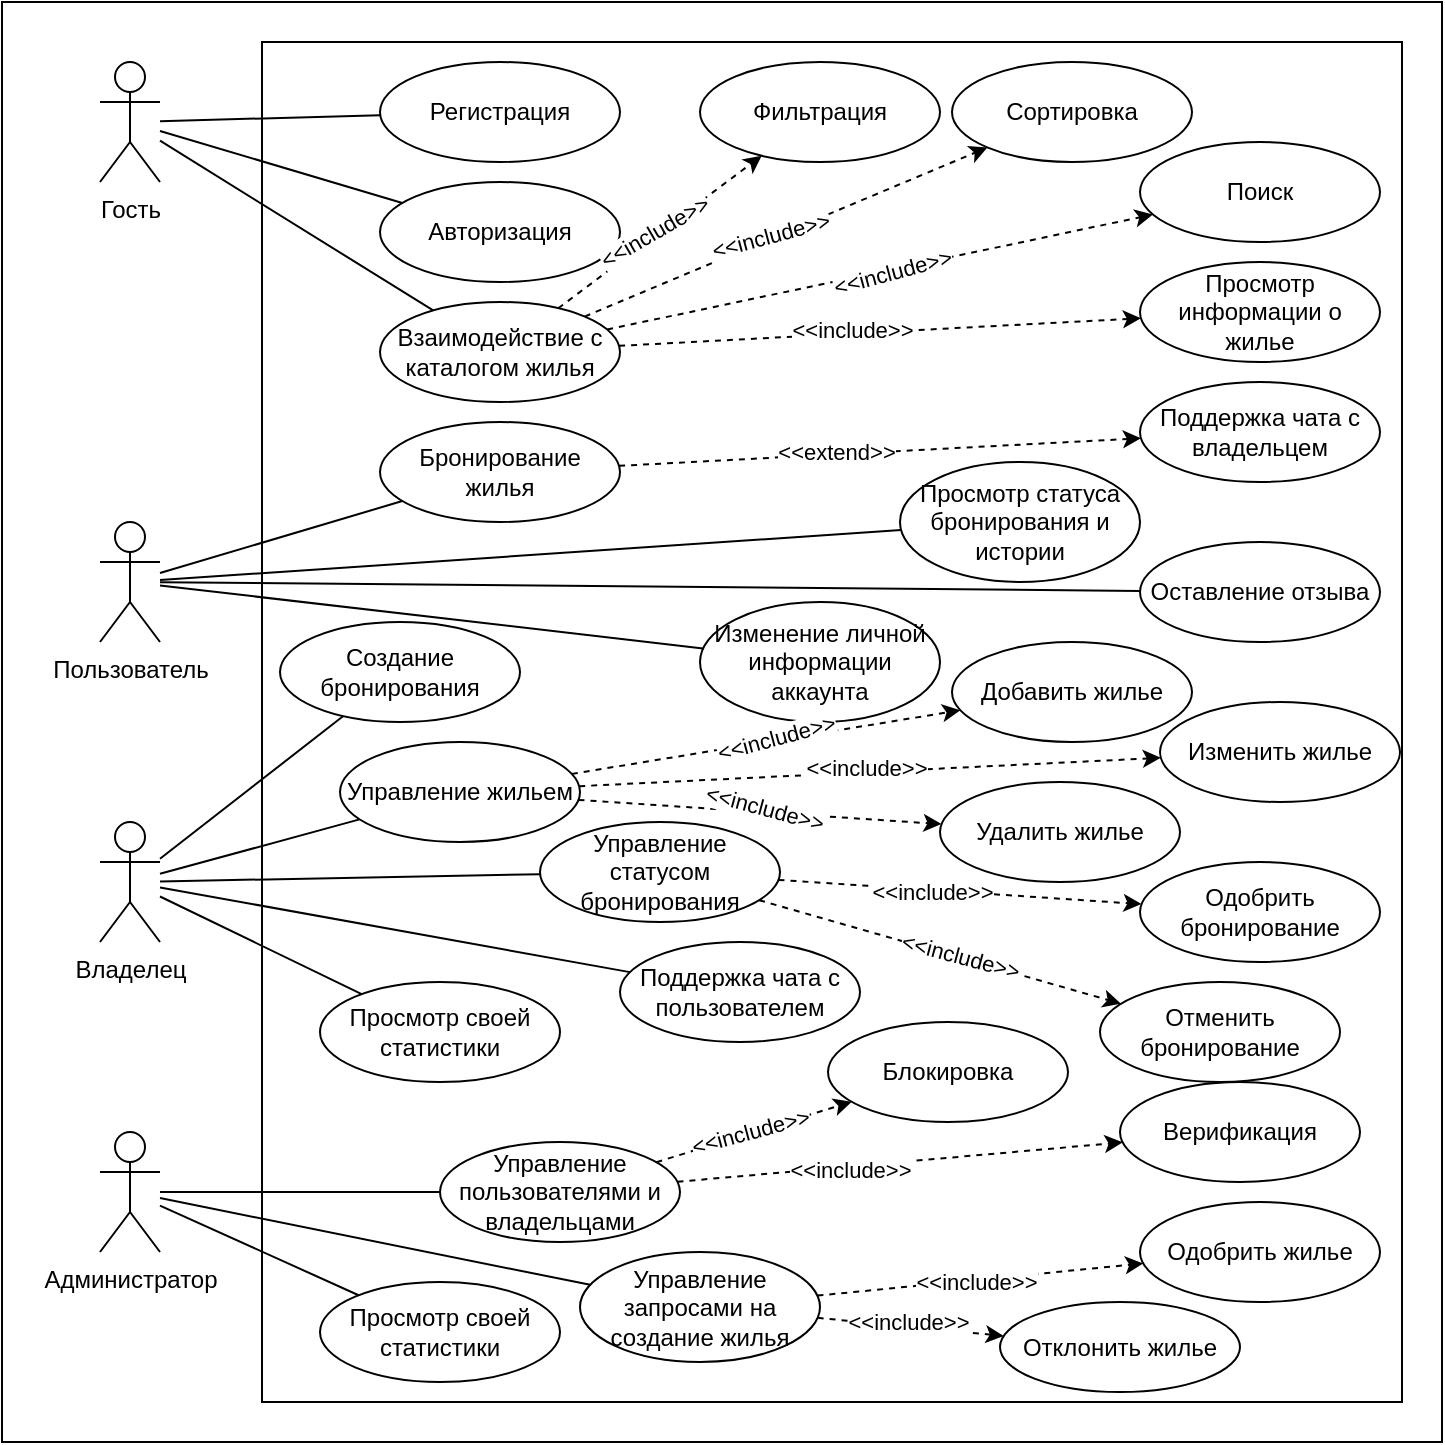 <mxfile version="26.2.9">
  <diagram name="Страница — 1" id="k-BCyhvzRfeXFxPZQmdR">
    <mxGraphModel dx="599" dy="784" grid="1" gridSize="10" guides="1" tooltips="1" connect="1" arrows="1" fold="1" page="1" pageScale="1" pageWidth="827" pageHeight="1169" math="0" shadow="0">
      <root>
        <mxCell id="0" />
        <mxCell id="1" parent="0" />
        <mxCell id="sStnEUvEsNFolojUVmBR-1" value="" style="whiteSpace=wrap;html=1;aspect=fixed;" vertex="1" parent="1">
          <mxGeometry x="1241" y="160" width="720" height="720" as="geometry" />
        </mxCell>
        <mxCell id="sStnEUvEsNFolojUVmBR-2" value="" style="rounded=0;whiteSpace=wrap;html=1;" vertex="1" parent="1">
          <mxGeometry x="1371" y="180" width="570" height="680" as="geometry" />
        </mxCell>
        <mxCell id="sStnEUvEsNFolojUVmBR-21" style="rounded=0;orthogonalLoop=1;jettySize=auto;html=1;endArrow=none;startFill=0;" edge="1" parent="1" source="sStnEUvEsNFolojUVmBR-3" target="sStnEUvEsNFolojUVmBR-6">
          <mxGeometry relative="1" as="geometry" />
        </mxCell>
        <mxCell id="sStnEUvEsNFolojUVmBR-22" style="rounded=0;orthogonalLoop=1;jettySize=auto;html=1;endArrow=none;startFill=0;" edge="1" parent="1" source="sStnEUvEsNFolojUVmBR-3" target="sStnEUvEsNFolojUVmBR-7">
          <mxGeometry relative="1" as="geometry" />
        </mxCell>
        <mxCell id="sStnEUvEsNFolojUVmBR-23" style="rounded=0;orthogonalLoop=1;jettySize=auto;html=1;endArrow=none;startFill=0;" edge="1" parent="1" source="sStnEUvEsNFolojUVmBR-3" target="sStnEUvEsNFolojUVmBR-8">
          <mxGeometry relative="1" as="geometry" />
        </mxCell>
        <mxCell id="sStnEUvEsNFolojUVmBR-3" value="Гость" style="shape=umlActor;verticalLabelPosition=bottom;verticalAlign=top;html=1;outlineConnect=0;" vertex="1" parent="1">
          <mxGeometry x="1290" y="190" width="30" height="60" as="geometry" />
        </mxCell>
        <mxCell id="sStnEUvEsNFolojUVmBR-6" value="Регистрация" style="ellipse;whiteSpace=wrap;html=1;" vertex="1" parent="1">
          <mxGeometry x="1430" y="190" width="120" height="50" as="geometry" />
        </mxCell>
        <mxCell id="sStnEUvEsNFolojUVmBR-7" value="Авторизация" style="ellipse;whiteSpace=wrap;html=1;" vertex="1" parent="1">
          <mxGeometry x="1430" y="250" width="120" height="50" as="geometry" />
        </mxCell>
        <mxCell id="sStnEUvEsNFolojUVmBR-12" style="rounded=0;orthogonalLoop=1;jettySize=auto;html=1;dashed=1;" edge="1" parent="1" source="sStnEUvEsNFolojUVmBR-8" target="sStnEUvEsNFolojUVmBR-9">
          <mxGeometry relative="1" as="geometry" />
        </mxCell>
        <mxCell id="sStnEUvEsNFolojUVmBR-15" value="&amp;lt;&amp;lt;include&amp;gt;&amp;gt;" style="edgeLabel;html=1;align=center;verticalAlign=middle;resizable=0;points=[];rotation=-30;" vertex="1" connectable="0" parent="sStnEUvEsNFolojUVmBR-12">
          <mxGeometry x="-0.038" y="2" relative="1" as="geometry">
            <mxPoint as="offset" />
          </mxGeometry>
        </mxCell>
        <mxCell id="sStnEUvEsNFolojUVmBR-13" style="rounded=0;orthogonalLoop=1;jettySize=auto;html=1;dashed=1;" edge="1" parent="1" source="sStnEUvEsNFolojUVmBR-8" target="sStnEUvEsNFolojUVmBR-10">
          <mxGeometry relative="1" as="geometry" />
        </mxCell>
        <mxCell id="sStnEUvEsNFolojUVmBR-16" value="&amp;lt;&amp;lt;include&amp;gt;&amp;gt;" style="edgeLabel;html=1;align=center;verticalAlign=middle;resizable=0;points=[];rotation=-15;" vertex="1" connectable="0" parent="sStnEUvEsNFolojUVmBR-13">
          <mxGeometry x="-0.082" y="2" relative="1" as="geometry">
            <mxPoint as="offset" />
          </mxGeometry>
        </mxCell>
        <mxCell id="sStnEUvEsNFolojUVmBR-14" style="rounded=0;orthogonalLoop=1;jettySize=auto;html=1;dashed=1;" edge="1" parent="1" source="sStnEUvEsNFolojUVmBR-8" target="sStnEUvEsNFolojUVmBR-11">
          <mxGeometry relative="1" as="geometry" />
        </mxCell>
        <mxCell id="sStnEUvEsNFolojUVmBR-17" value="&amp;lt;&amp;lt;include&amp;gt;&amp;gt;" style="edgeLabel;html=1;align=center;verticalAlign=middle;resizable=0;points=[];rotation=-15;" vertex="1" connectable="0" parent="sStnEUvEsNFolojUVmBR-14">
          <mxGeometry x="0.042" y="-1" relative="1" as="geometry">
            <mxPoint as="offset" />
          </mxGeometry>
        </mxCell>
        <mxCell id="sStnEUvEsNFolojUVmBR-19" style="rounded=0;orthogonalLoop=1;jettySize=auto;html=1;dashed=1;" edge="1" parent="1" source="sStnEUvEsNFolojUVmBR-8" target="sStnEUvEsNFolojUVmBR-18">
          <mxGeometry relative="1" as="geometry" />
        </mxCell>
        <mxCell id="sStnEUvEsNFolojUVmBR-20" value="&amp;lt;&amp;lt;include&amp;gt;&amp;gt;" style="edgeLabel;html=1;align=center;verticalAlign=middle;resizable=0;points=[];" vertex="1" connectable="0" parent="sStnEUvEsNFolojUVmBR-19">
          <mxGeometry x="-0.109" y="2" relative="1" as="geometry">
            <mxPoint as="offset" />
          </mxGeometry>
        </mxCell>
        <mxCell id="sStnEUvEsNFolojUVmBR-8" value="Взаимодействие с каталогом жилья" style="ellipse;whiteSpace=wrap;html=1;" vertex="1" parent="1">
          <mxGeometry x="1430" y="310" width="120" height="50" as="geometry" />
        </mxCell>
        <mxCell id="sStnEUvEsNFolojUVmBR-9" value="Фильтрация" style="ellipse;whiteSpace=wrap;html=1;" vertex="1" parent="1">
          <mxGeometry x="1590" y="190" width="120" height="50" as="geometry" />
        </mxCell>
        <mxCell id="sStnEUvEsNFolojUVmBR-10" value="Сортировка" style="ellipse;whiteSpace=wrap;html=1;" vertex="1" parent="1">
          <mxGeometry x="1716" y="190" width="120" height="50" as="geometry" />
        </mxCell>
        <mxCell id="sStnEUvEsNFolojUVmBR-11" value="Поиск" style="ellipse;whiteSpace=wrap;html=1;" vertex="1" parent="1">
          <mxGeometry x="1810" y="230" width="120" height="50" as="geometry" />
        </mxCell>
        <mxCell id="sStnEUvEsNFolojUVmBR-18" value="Просмотр информации о жилье" style="ellipse;whiteSpace=wrap;html=1;" vertex="1" parent="1">
          <mxGeometry x="1810" y="290" width="120" height="50" as="geometry" />
        </mxCell>
        <mxCell id="sStnEUvEsNFolojUVmBR-30" style="rounded=0;orthogonalLoop=1;jettySize=auto;html=1;endArrow=none;startFill=0;" edge="1" parent="1" source="sStnEUvEsNFolojUVmBR-26" target="sStnEUvEsNFolojUVmBR-27">
          <mxGeometry relative="1" as="geometry" />
        </mxCell>
        <mxCell id="sStnEUvEsNFolojUVmBR-35" style="rounded=0;orthogonalLoop=1;jettySize=auto;html=1;endArrow=none;startFill=0;" edge="1" parent="1" source="sStnEUvEsNFolojUVmBR-26" target="sStnEUvEsNFolojUVmBR-32">
          <mxGeometry relative="1" as="geometry" />
        </mxCell>
        <mxCell id="sStnEUvEsNFolojUVmBR-36" style="rounded=0;orthogonalLoop=1;jettySize=auto;html=1;endArrow=none;startFill=0;" edge="1" parent="1" source="sStnEUvEsNFolojUVmBR-26" target="sStnEUvEsNFolojUVmBR-33">
          <mxGeometry relative="1" as="geometry" />
        </mxCell>
        <mxCell id="sStnEUvEsNFolojUVmBR-37" style="rounded=0;orthogonalLoop=1;jettySize=auto;html=1;endArrow=none;startFill=0;" edge="1" parent="1" source="sStnEUvEsNFolojUVmBR-26" target="sStnEUvEsNFolojUVmBR-34">
          <mxGeometry relative="1" as="geometry" />
        </mxCell>
        <mxCell id="sStnEUvEsNFolojUVmBR-26" value="Пользователь" style="shape=umlActor;verticalLabelPosition=bottom;verticalAlign=top;html=1;outlineConnect=0;" vertex="1" parent="1">
          <mxGeometry x="1290" y="420" width="30" height="60" as="geometry" />
        </mxCell>
        <mxCell id="sStnEUvEsNFolojUVmBR-29" style="rounded=0;orthogonalLoop=1;jettySize=auto;html=1;dashed=1;" edge="1" parent="1" source="sStnEUvEsNFolojUVmBR-27" target="sStnEUvEsNFolojUVmBR-28">
          <mxGeometry relative="1" as="geometry" />
        </mxCell>
        <mxCell id="sStnEUvEsNFolojUVmBR-31" value="&amp;lt;&amp;lt;extend&amp;gt;&amp;gt;" style="edgeLabel;html=1;align=center;verticalAlign=middle;resizable=0;points=[];" vertex="1" connectable="0" parent="sStnEUvEsNFolojUVmBR-29">
          <mxGeometry x="-0.168" y="1" relative="1" as="geometry">
            <mxPoint as="offset" />
          </mxGeometry>
        </mxCell>
        <mxCell id="sStnEUvEsNFolojUVmBR-27" value="Бронирование жилья" style="ellipse;whiteSpace=wrap;html=1;" vertex="1" parent="1">
          <mxGeometry x="1430" y="370" width="120" height="50" as="geometry" />
        </mxCell>
        <mxCell id="sStnEUvEsNFolojUVmBR-28" value="Поддержка чата с владельцем" style="ellipse;whiteSpace=wrap;html=1;" vertex="1" parent="1">
          <mxGeometry x="1810" y="350" width="120" height="50" as="geometry" />
        </mxCell>
        <mxCell id="sStnEUvEsNFolojUVmBR-32" value="Просмотр статуса бронирования и истории" style="ellipse;whiteSpace=wrap;html=1;" vertex="1" parent="1">
          <mxGeometry x="1690" y="390" width="120" height="60" as="geometry" />
        </mxCell>
        <mxCell id="sStnEUvEsNFolojUVmBR-33" value="Оставление отзыва" style="ellipse;whiteSpace=wrap;html=1;" vertex="1" parent="1">
          <mxGeometry x="1810" y="430" width="120" height="50" as="geometry" />
        </mxCell>
        <mxCell id="sStnEUvEsNFolojUVmBR-34" value="Изменение личной информации аккаунта" style="ellipse;whiteSpace=wrap;html=1;" vertex="1" parent="1">
          <mxGeometry x="1590" y="460" width="120" height="60" as="geometry" />
        </mxCell>
        <mxCell id="sStnEUvEsNFolojUVmBR-44" style="rounded=0;orthogonalLoop=1;jettySize=auto;html=1;endArrow=none;startFill=0;" edge="1" parent="1" source="sStnEUvEsNFolojUVmBR-39" target="sStnEUvEsNFolojUVmBR-40">
          <mxGeometry relative="1" as="geometry" />
        </mxCell>
        <mxCell id="sStnEUvEsNFolojUVmBR-58" style="rounded=0;orthogonalLoop=1;jettySize=auto;html=1;endArrow=none;startFill=0;" edge="1" parent="1" source="sStnEUvEsNFolojUVmBR-39" target="sStnEUvEsNFolojUVmBR-51">
          <mxGeometry relative="1" as="geometry" />
        </mxCell>
        <mxCell id="sStnEUvEsNFolojUVmBR-59" style="rounded=0;orthogonalLoop=1;jettySize=auto;html=1;endArrow=none;startFill=0;" edge="1" parent="1" source="sStnEUvEsNFolojUVmBR-39" target="sStnEUvEsNFolojUVmBR-52">
          <mxGeometry relative="1" as="geometry" />
        </mxCell>
        <mxCell id="sStnEUvEsNFolojUVmBR-60" style="rounded=0;orthogonalLoop=1;jettySize=auto;html=1;endArrow=none;startFill=0;" edge="1" parent="1" source="sStnEUvEsNFolojUVmBR-39" target="sStnEUvEsNFolojUVmBR-53">
          <mxGeometry relative="1" as="geometry" />
        </mxCell>
        <mxCell id="sStnEUvEsNFolojUVmBR-62" style="rounded=0;orthogonalLoop=1;jettySize=auto;html=1;endArrow=none;startFill=0;" edge="1" parent="1" source="sStnEUvEsNFolojUVmBR-39" target="sStnEUvEsNFolojUVmBR-61">
          <mxGeometry relative="1" as="geometry" />
        </mxCell>
        <mxCell id="sStnEUvEsNFolojUVmBR-39" value="Владелец" style="shape=umlActor;verticalLabelPosition=bottom;verticalAlign=top;html=1;outlineConnect=0;" vertex="1" parent="1">
          <mxGeometry x="1290" y="570" width="30" height="60" as="geometry" />
        </mxCell>
        <mxCell id="sStnEUvEsNFolojUVmBR-45" style="rounded=0;orthogonalLoop=1;jettySize=auto;html=1;dashed=1;" edge="1" parent="1" source="sStnEUvEsNFolojUVmBR-40" target="sStnEUvEsNFolojUVmBR-41">
          <mxGeometry relative="1" as="geometry" />
        </mxCell>
        <mxCell id="sStnEUvEsNFolojUVmBR-48" value="&amp;lt;&amp;lt;include&amp;gt;&amp;gt;" style="edgeLabel;html=1;align=center;verticalAlign=middle;resizable=0;points=[];rotation=-15;" vertex="1" connectable="0" parent="sStnEUvEsNFolojUVmBR-45">
          <mxGeometry x="0.045" y="1" relative="1" as="geometry">
            <mxPoint as="offset" />
          </mxGeometry>
        </mxCell>
        <mxCell id="sStnEUvEsNFolojUVmBR-46" style="rounded=0;orthogonalLoop=1;jettySize=auto;html=1;dashed=1;" edge="1" parent="1" source="sStnEUvEsNFolojUVmBR-40" target="sStnEUvEsNFolojUVmBR-42">
          <mxGeometry relative="1" as="geometry" />
        </mxCell>
        <mxCell id="sStnEUvEsNFolojUVmBR-49" value="&amp;lt;&amp;lt;include&amp;gt;&amp;gt;" style="edgeLabel;html=1;align=center;verticalAlign=middle;resizable=0;points=[];" vertex="1" connectable="0" parent="sStnEUvEsNFolojUVmBR-46">
          <mxGeometry x="-0.014" y="2" relative="1" as="geometry">
            <mxPoint as="offset" />
          </mxGeometry>
        </mxCell>
        <mxCell id="sStnEUvEsNFolojUVmBR-47" style="rounded=0;orthogonalLoop=1;jettySize=auto;html=1;dashed=1;" edge="1" parent="1" source="sStnEUvEsNFolojUVmBR-40" target="sStnEUvEsNFolojUVmBR-43">
          <mxGeometry relative="1" as="geometry" />
        </mxCell>
        <mxCell id="sStnEUvEsNFolojUVmBR-50" value="&amp;lt;&amp;lt;include&amp;gt;&amp;gt;" style="edgeLabel;html=1;align=center;verticalAlign=middle;resizable=0;points=[];rotation=15;" vertex="1" connectable="0" parent="sStnEUvEsNFolojUVmBR-47">
          <mxGeometry x="0.021" y="2" relative="1" as="geometry">
            <mxPoint as="offset" />
          </mxGeometry>
        </mxCell>
        <mxCell id="sStnEUvEsNFolojUVmBR-40" value="Управление жильем" style="ellipse;whiteSpace=wrap;html=1;" vertex="1" parent="1">
          <mxGeometry x="1410" y="530" width="120" height="50" as="geometry" />
        </mxCell>
        <mxCell id="sStnEUvEsNFolojUVmBR-41" value="Добавить жилье" style="ellipse;whiteSpace=wrap;html=1;" vertex="1" parent="1">
          <mxGeometry x="1716" y="480" width="120" height="50" as="geometry" />
        </mxCell>
        <mxCell id="sStnEUvEsNFolojUVmBR-42" value="Изменить жилье" style="ellipse;whiteSpace=wrap;html=1;" vertex="1" parent="1">
          <mxGeometry x="1820" y="510" width="120" height="50" as="geometry" />
        </mxCell>
        <mxCell id="sStnEUvEsNFolojUVmBR-43" value="Удалить жилье" style="ellipse;whiteSpace=wrap;html=1;" vertex="1" parent="1">
          <mxGeometry x="1710" y="550" width="120" height="50" as="geometry" />
        </mxCell>
        <mxCell id="sStnEUvEsNFolojUVmBR-56" style="rounded=0;orthogonalLoop=1;jettySize=auto;html=1;dashed=1;" edge="1" parent="1" source="sStnEUvEsNFolojUVmBR-51" target="sStnEUvEsNFolojUVmBR-54">
          <mxGeometry relative="1" as="geometry" />
        </mxCell>
        <mxCell id="sStnEUvEsNFolojUVmBR-78" value="&amp;lt;&amp;lt;include&amp;gt;&amp;gt;" style="edgeLabel;html=1;align=center;verticalAlign=middle;resizable=0;points=[];" vertex="1" connectable="0" parent="sStnEUvEsNFolojUVmBR-56">
          <mxGeometry x="-0.151" y="-1" relative="1" as="geometry">
            <mxPoint as="offset" />
          </mxGeometry>
        </mxCell>
        <mxCell id="sStnEUvEsNFolojUVmBR-57" style="rounded=0;orthogonalLoop=1;jettySize=auto;html=1;dashed=1;" edge="1" parent="1" source="sStnEUvEsNFolojUVmBR-51" target="sStnEUvEsNFolojUVmBR-55">
          <mxGeometry relative="1" as="geometry" />
        </mxCell>
        <mxCell id="sStnEUvEsNFolojUVmBR-79" value="&amp;lt;&amp;lt;include&amp;gt;&amp;gt;" style="edgeLabel;html=1;align=center;verticalAlign=middle;resizable=0;points=[];rotation=15;" vertex="1" connectable="0" parent="sStnEUvEsNFolojUVmBR-57">
          <mxGeometry x="0.104" y="1" relative="1" as="geometry">
            <mxPoint as="offset" />
          </mxGeometry>
        </mxCell>
        <mxCell id="sStnEUvEsNFolojUVmBR-51" value="Управление статусом бронирования" style="ellipse;whiteSpace=wrap;html=1;" vertex="1" parent="1">
          <mxGeometry x="1510" y="570" width="120" height="50" as="geometry" />
        </mxCell>
        <mxCell id="sStnEUvEsNFolojUVmBR-52" value="Поддержка чата с пользователем" style="ellipse;whiteSpace=wrap;html=1;" vertex="1" parent="1">
          <mxGeometry x="1550" y="630" width="120" height="50" as="geometry" />
        </mxCell>
        <mxCell id="sStnEUvEsNFolojUVmBR-53" value="Просмотр своей статистики" style="ellipse;whiteSpace=wrap;html=1;" vertex="1" parent="1">
          <mxGeometry x="1400" y="650" width="120" height="50" as="geometry" />
        </mxCell>
        <mxCell id="sStnEUvEsNFolojUVmBR-54" value="Одобрить бронирование" style="ellipse;whiteSpace=wrap;html=1;" vertex="1" parent="1">
          <mxGeometry x="1810" y="590" width="120" height="50" as="geometry" />
        </mxCell>
        <mxCell id="sStnEUvEsNFolojUVmBR-55" value="Отменить бронирование" style="ellipse;whiteSpace=wrap;html=1;" vertex="1" parent="1">
          <mxGeometry x="1790" y="650" width="120" height="50" as="geometry" />
        </mxCell>
        <mxCell id="sStnEUvEsNFolojUVmBR-61" value="Создание бронирования" style="ellipse;whiteSpace=wrap;html=1;" vertex="1" parent="1">
          <mxGeometry x="1380" y="470" width="120" height="50" as="geometry" />
        </mxCell>
        <mxCell id="sStnEUvEsNFolojUVmBR-69" style="edgeStyle=orthogonalEdgeStyle;rounded=0;orthogonalLoop=1;jettySize=auto;html=1;endArrow=none;startFill=0;" edge="1" parent="1" source="sStnEUvEsNFolojUVmBR-63" target="sStnEUvEsNFolojUVmBR-64">
          <mxGeometry relative="1" as="geometry" />
        </mxCell>
        <mxCell id="sStnEUvEsNFolojUVmBR-82" style="rounded=0;orthogonalLoop=1;jettySize=auto;html=1;endArrow=none;startFill=0;" edge="1" parent="1" source="sStnEUvEsNFolojUVmBR-63" target="sStnEUvEsNFolojUVmBR-68">
          <mxGeometry relative="1" as="geometry" />
        </mxCell>
        <mxCell id="sStnEUvEsNFolojUVmBR-83" style="rounded=0;orthogonalLoop=1;jettySize=auto;html=1;endArrow=none;startFill=0;" edge="1" parent="1" source="sStnEUvEsNFolojUVmBR-63" target="sStnEUvEsNFolojUVmBR-65">
          <mxGeometry relative="1" as="geometry" />
        </mxCell>
        <mxCell id="sStnEUvEsNFolojUVmBR-63" value="Администрато&lt;span style=&quot;background-color: transparent; color: light-dark(rgb(0, 0, 0), rgb(255, 255, 255));&quot;&gt;р&lt;/span&gt;" style="shape=umlActor;verticalLabelPosition=bottom;verticalAlign=top;html=1;outlineConnect=0;" vertex="1" parent="1">
          <mxGeometry x="1290" y="725" width="30" height="60" as="geometry" />
        </mxCell>
        <mxCell id="sStnEUvEsNFolojUVmBR-76" style="rounded=0;orthogonalLoop=1;jettySize=auto;html=1;endArrow=classic;endFill=1;dashed=1;" edge="1" parent="1" source="sStnEUvEsNFolojUVmBR-64" target="sStnEUvEsNFolojUVmBR-67">
          <mxGeometry relative="1" as="geometry" />
        </mxCell>
        <mxCell id="sStnEUvEsNFolojUVmBR-80" value="&amp;lt;&amp;lt;include&amp;gt;&amp;gt;" style="edgeLabel;html=1;align=center;verticalAlign=middle;resizable=0;points=[];rotation=-15;" vertex="1" connectable="0" parent="sStnEUvEsNFolojUVmBR-76">
          <mxGeometry x="-0.048" y="1" relative="1" as="geometry">
            <mxPoint as="offset" />
          </mxGeometry>
        </mxCell>
        <mxCell id="sStnEUvEsNFolojUVmBR-77" style="rounded=0;orthogonalLoop=1;jettySize=auto;html=1;endArrow=classic;endFill=1;dashed=1;" edge="1" parent="1" source="sStnEUvEsNFolojUVmBR-64" target="sStnEUvEsNFolojUVmBR-66">
          <mxGeometry relative="1" as="geometry" />
        </mxCell>
        <mxCell id="sStnEUvEsNFolojUVmBR-81" value="&amp;lt;&amp;lt;include&amp;gt;&amp;gt;" style="edgeLabel;html=1;align=center;verticalAlign=middle;resizable=0;points=[];" vertex="1" connectable="0" parent="sStnEUvEsNFolojUVmBR-77">
          <mxGeometry x="-0.228" y="-1" relative="1" as="geometry">
            <mxPoint as="offset" />
          </mxGeometry>
        </mxCell>
        <mxCell id="sStnEUvEsNFolojUVmBR-64" value="Управление пользователями и владельцами" style="ellipse;whiteSpace=wrap;html=1;" vertex="1" parent="1">
          <mxGeometry x="1460" y="730" width="120" height="50" as="geometry" />
        </mxCell>
        <mxCell id="sStnEUvEsNFolojUVmBR-65" value="Просмотр своей статистики" style="ellipse;whiteSpace=wrap;html=1;" vertex="1" parent="1">
          <mxGeometry x="1400" y="800" width="120" height="50" as="geometry" />
        </mxCell>
        <mxCell id="sStnEUvEsNFolojUVmBR-66" value="Верификация" style="ellipse;whiteSpace=wrap;html=1;" vertex="1" parent="1">
          <mxGeometry x="1800" y="700" width="120" height="50" as="geometry" />
        </mxCell>
        <mxCell id="sStnEUvEsNFolojUVmBR-67" value="Блокировка" style="ellipse;whiteSpace=wrap;html=1;" vertex="1" parent="1">
          <mxGeometry x="1654" y="670" width="120" height="50" as="geometry" />
        </mxCell>
        <mxCell id="sStnEUvEsNFolojUVmBR-86" style="rounded=0;orthogonalLoop=1;jettySize=auto;html=1;dashed=1;" edge="1" parent="1" source="sStnEUvEsNFolojUVmBR-68" target="sStnEUvEsNFolojUVmBR-84">
          <mxGeometry relative="1" as="geometry" />
        </mxCell>
        <mxCell id="sStnEUvEsNFolojUVmBR-88" value="&amp;lt;&amp;lt;include&amp;gt;&amp;gt;" style="edgeLabel;html=1;align=center;verticalAlign=middle;resizable=0;points=[];" vertex="1" connectable="0" parent="sStnEUvEsNFolojUVmBR-86">
          <mxGeometry x="-0.03" relative="1" as="geometry">
            <mxPoint y="1" as="offset" />
          </mxGeometry>
        </mxCell>
        <mxCell id="sStnEUvEsNFolojUVmBR-87" style="rounded=0;orthogonalLoop=1;jettySize=auto;html=1;dashed=1;" edge="1" parent="1" source="sStnEUvEsNFolojUVmBR-68" target="sStnEUvEsNFolojUVmBR-85">
          <mxGeometry relative="1" as="geometry" />
        </mxCell>
        <mxCell id="sStnEUvEsNFolojUVmBR-89" value="&amp;lt;&amp;lt;include&amp;gt;&amp;gt;" style="edgeLabel;html=1;align=center;verticalAlign=middle;resizable=0;points=[];" vertex="1" connectable="0" parent="sStnEUvEsNFolojUVmBR-87">
          <mxGeometry x="-0.044" y="2" relative="1" as="geometry">
            <mxPoint as="offset" />
          </mxGeometry>
        </mxCell>
        <mxCell id="sStnEUvEsNFolojUVmBR-68" value="Управление запросами на создание жилья" style="ellipse;whiteSpace=wrap;html=1;" vertex="1" parent="1">
          <mxGeometry x="1530" y="785" width="120" height="55" as="geometry" />
        </mxCell>
        <mxCell id="sStnEUvEsNFolojUVmBR-84" value="Одобрить жилье" style="ellipse;whiteSpace=wrap;html=1;" vertex="1" parent="1">
          <mxGeometry x="1810" y="760" width="120" height="50" as="geometry" />
        </mxCell>
        <mxCell id="sStnEUvEsNFolojUVmBR-85" value="Отклонить жилье" style="ellipse;whiteSpace=wrap;html=1;" vertex="1" parent="1">
          <mxGeometry x="1740" y="810" width="120" height="45" as="geometry" />
        </mxCell>
      </root>
    </mxGraphModel>
  </diagram>
</mxfile>

